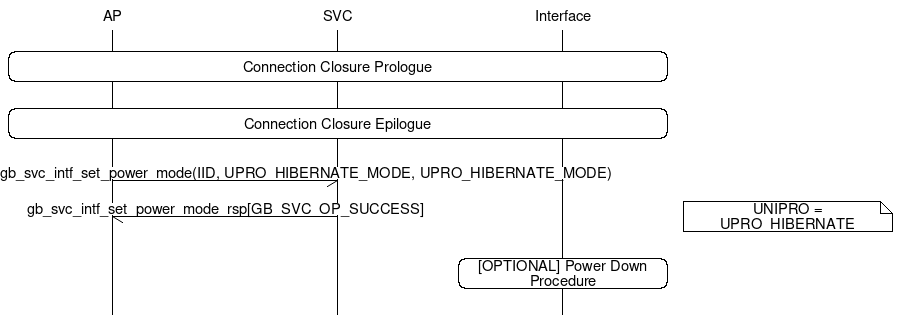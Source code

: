 # MSC for Control Connection Closure for Power Down Sequence

msc {
  hscale = "1.5", arcgradient = "0";

  AP, SVC, Interface, Comments [ linecolor = "white", textcolor = "white" ];

  |||;
  AP rbox Interface [ label = "Connection Closure Prologue" ];
  |||;
  AP rbox Interface [ label = "Connection Closure Epilogue" ];
  |||;
  AP->SVC [ label = "gb_svc_intf_set_power_mode(IID, UPRO_HIBERNATE_MODE, UPRO_HIBERNATE_MODE)" ];
  SVC->AP [ label = "gb_svc_intf_set_power_mode_rsp[GB_SVC_OP_SUCCESS]" ],
  Comments note Comments [ label = "UNIPRO = UPRO_HIBERNATE" ];
  |||;
  Interface rbox Interface [ label = "[OPTIONAL] Power Down Procedure" ];
  |||;
}

